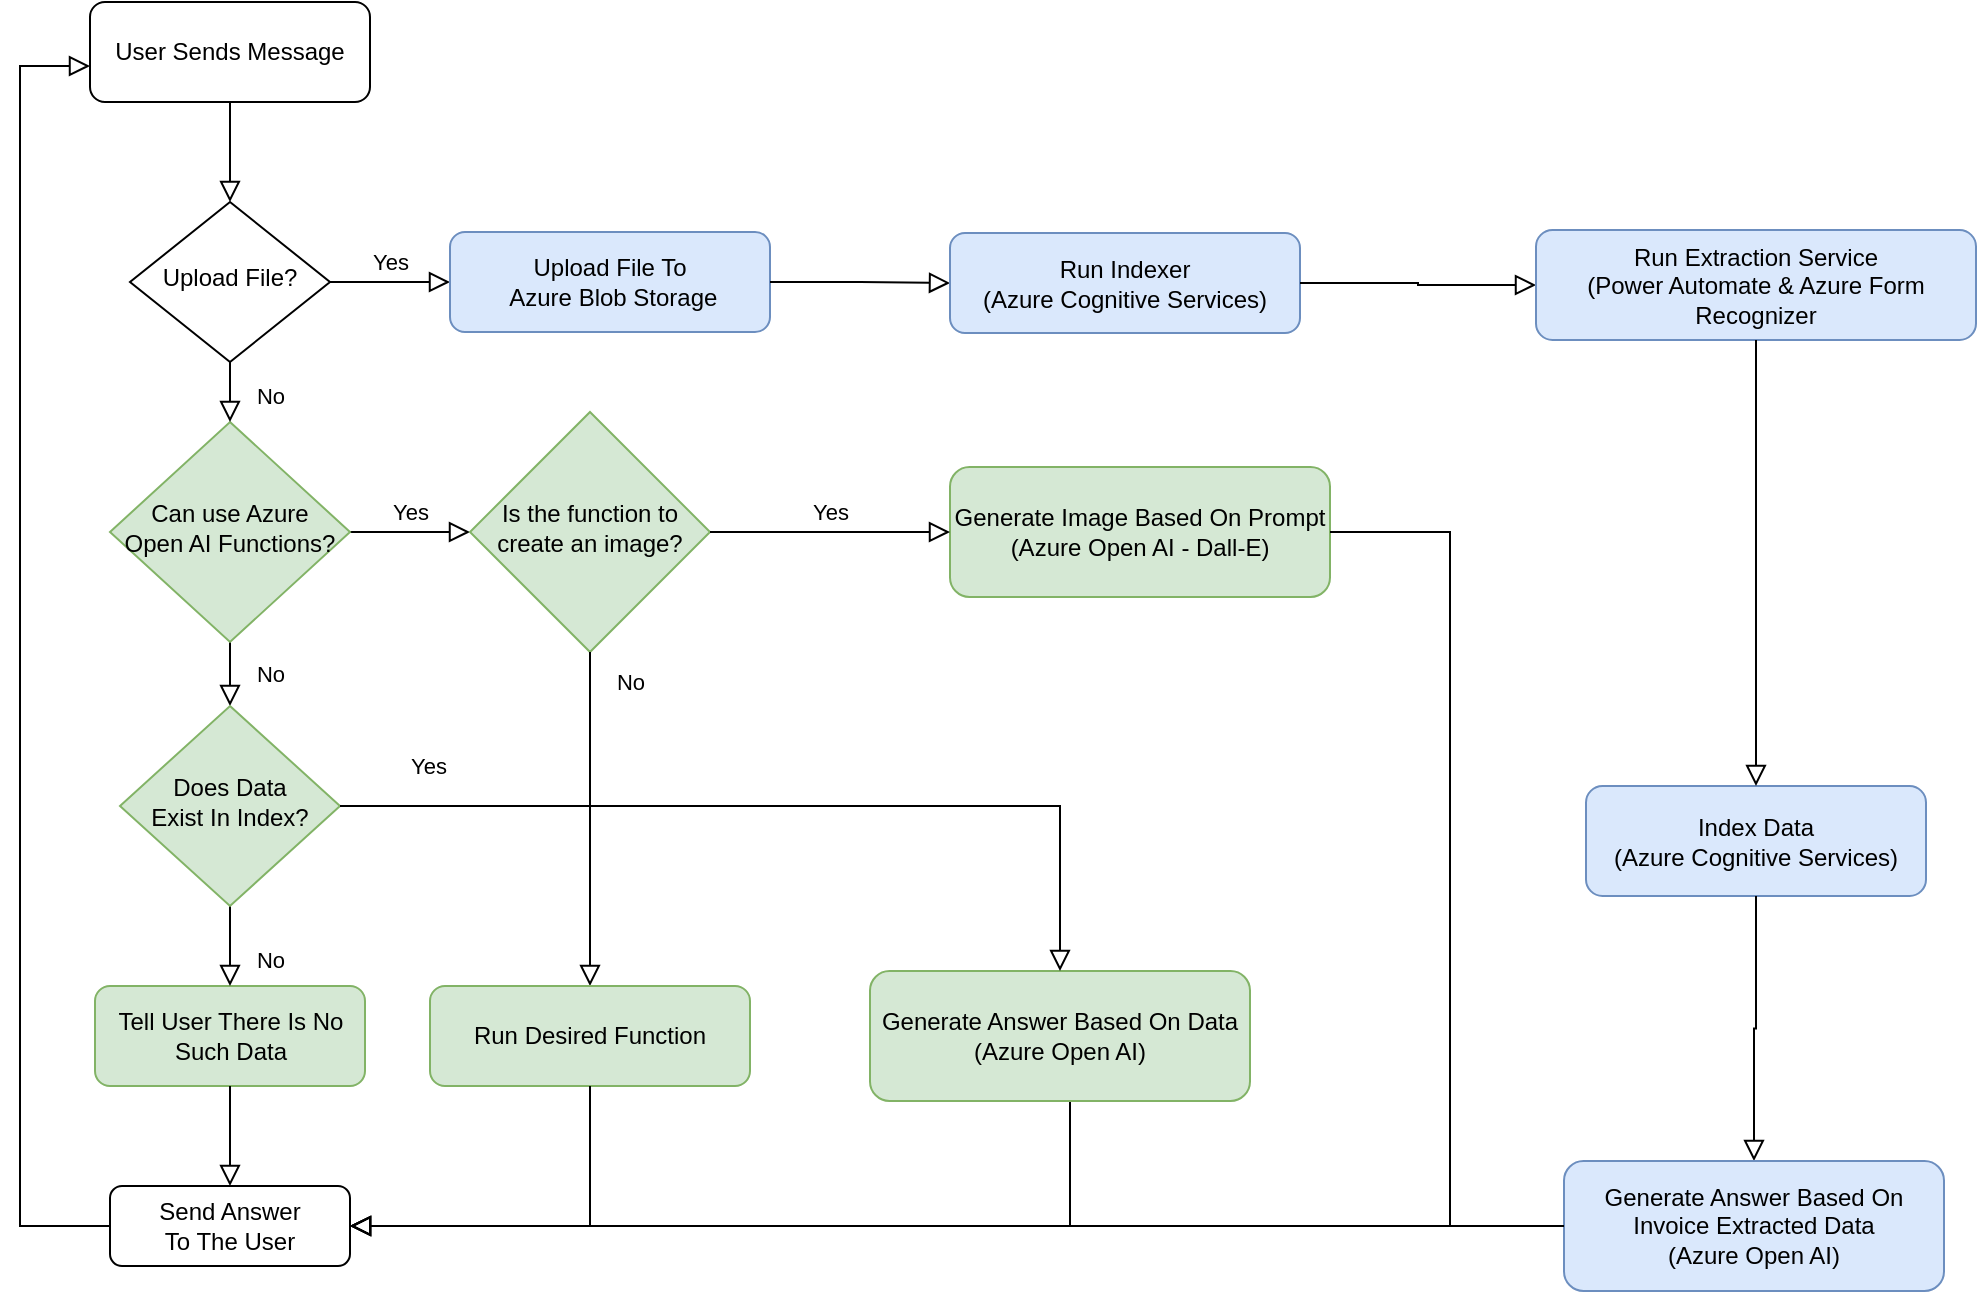 <mxfile version="21.6.8" type="device">
  <diagram id="C5RBs43oDa-KdzZeNtuy" name="Page-1">
    <mxGraphModel dx="1235" dy="684" grid="1" gridSize="10" guides="1" tooltips="1" connect="1" arrows="1" fold="1" page="1" pageScale="1" pageWidth="827" pageHeight="1169" math="0" shadow="0">
      <root>
        <mxCell id="WIyWlLk6GJQsqaUBKTNV-0" />
        <mxCell id="WIyWlLk6GJQsqaUBKTNV-1" parent="WIyWlLk6GJQsqaUBKTNV-0" />
        <mxCell id="WIyWlLk6GJQsqaUBKTNV-2" value="" style="rounded=0;html=1;jettySize=auto;orthogonalLoop=1;fontSize=11;endArrow=block;endFill=0;endSize=8;strokeWidth=1;shadow=0;labelBackgroundColor=none;edgeStyle=orthogonalEdgeStyle;" parent="WIyWlLk6GJQsqaUBKTNV-1" source="WIyWlLk6GJQsqaUBKTNV-3" target="WIyWlLk6GJQsqaUBKTNV-6" edge="1">
          <mxGeometry relative="1" as="geometry" />
        </mxCell>
        <mxCell id="WIyWlLk6GJQsqaUBKTNV-3" value="User Sends Message" style="rounded=1;whiteSpace=wrap;html=1;fontSize=12;glass=0;strokeWidth=1;shadow=0;" parent="WIyWlLk6GJQsqaUBKTNV-1" vertex="1">
          <mxGeometry x="150" y="178" width="140" height="50" as="geometry" />
        </mxCell>
        <mxCell id="WIyWlLk6GJQsqaUBKTNV-5" value="Yes" style="edgeStyle=orthogonalEdgeStyle;rounded=0;html=1;jettySize=auto;orthogonalLoop=1;fontSize=11;endArrow=block;endFill=0;endSize=8;strokeWidth=1;shadow=0;labelBackgroundColor=none;" parent="WIyWlLk6GJQsqaUBKTNV-1" source="WIyWlLk6GJQsqaUBKTNV-6" target="WIyWlLk6GJQsqaUBKTNV-7" edge="1">
          <mxGeometry y="10" relative="1" as="geometry">
            <mxPoint as="offset" />
          </mxGeometry>
        </mxCell>
        <mxCell id="WIyWlLk6GJQsqaUBKTNV-6" value="Upload File?" style="rhombus;whiteSpace=wrap;html=1;shadow=0;fontFamily=Helvetica;fontSize=12;align=center;strokeWidth=1;spacing=6;spacingTop=-4;" parent="WIyWlLk6GJQsqaUBKTNV-1" vertex="1">
          <mxGeometry x="170" y="278" width="100" height="80" as="geometry" />
        </mxCell>
        <mxCell id="WIyWlLk6GJQsqaUBKTNV-7" value="Upload File To&lt;br&gt;&amp;nbsp;Azure Blob Storage" style="rounded=1;whiteSpace=wrap;html=1;fontSize=12;glass=0;strokeWidth=1;shadow=0;fillColor=#dae8fc;strokeColor=#6c8ebf;" parent="WIyWlLk6GJQsqaUBKTNV-1" vertex="1">
          <mxGeometry x="330" y="293" width="160" height="50" as="geometry" />
        </mxCell>
        <mxCell id="WIyWlLk6GJQsqaUBKTNV-8" value="No" style="rounded=0;html=1;jettySize=auto;orthogonalLoop=1;fontSize=11;endArrow=block;endFill=0;endSize=8;strokeWidth=1;shadow=0;labelBackgroundColor=none;edgeStyle=orthogonalEdgeStyle;" parent="WIyWlLk6GJQsqaUBKTNV-1" source="iBaxZ7XfmE4v1eV0UQCF-26" target="FnrRYVqBn6flf1UeQhr2-4" edge="1">
          <mxGeometry x="0.333" y="20" relative="1" as="geometry">
            <mxPoint as="offset" />
            <mxPoint x="220" y="524" as="targetPoint" />
          </mxGeometry>
        </mxCell>
        <mxCell id="iBaxZ7XfmE4v1eV0UQCF-0" value="" style="edgeStyle=orthogonalEdgeStyle;rounded=0;html=1;jettySize=auto;orthogonalLoop=1;fontSize=11;endArrow=block;endFill=0;endSize=8;strokeWidth=1;shadow=0;labelBackgroundColor=none;" parent="WIyWlLk6GJQsqaUBKTNV-1" source="WIyWlLk6GJQsqaUBKTNV-7" target="iBaxZ7XfmE4v1eV0UQCF-1" edge="1">
          <mxGeometry y="10" relative="1" as="geometry">
            <mxPoint as="offset" />
            <mxPoint x="470" y="318" as="sourcePoint" />
          </mxGeometry>
        </mxCell>
        <mxCell id="iBaxZ7XfmE4v1eV0UQCF-1" value="Run Indexer&lt;br&gt;(Azure Cognitive Services)" style="rounded=1;whiteSpace=wrap;html=1;fontSize=12;glass=0;strokeWidth=1;shadow=0;fillColor=#dae8fc;strokeColor=#6c8ebf;" parent="WIyWlLk6GJQsqaUBKTNV-1" vertex="1">
          <mxGeometry x="580" y="293.5" width="175" height="50" as="geometry" />
        </mxCell>
        <mxCell id="iBaxZ7XfmE4v1eV0UQCF-4" value="" style="edgeStyle=orthogonalEdgeStyle;rounded=0;html=1;jettySize=auto;orthogonalLoop=1;fontSize=11;endArrow=block;endFill=0;endSize=8;strokeWidth=1;shadow=0;labelBackgroundColor=none;" parent="WIyWlLk6GJQsqaUBKTNV-1" source="iBaxZ7XfmE4v1eV0UQCF-1" target="iBaxZ7XfmE4v1eV0UQCF-5" edge="1">
          <mxGeometry y="10" relative="1" as="geometry">
            <mxPoint as="offset" />
            <mxPoint x="670" y="318" as="sourcePoint" />
          </mxGeometry>
        </mxCell>
        <mxCell id="iBaxZ7XfmE4v1eV0UQCF-5" value="Run Extraction Service&lt;br&gt;(Power Automate &amp;amp; Azure Form Recognizer" style="rounded=1;whiteSpace=wrap;html=1;fontSize=12;glass=0;strokeWidth=1;shadow=0;fillColor=#dae8fc;strokeColor=#6c8ebf;" parent="WIyWlLk6GJQsqaUBKTNV-1" vertex="1">
          <mxGeometry x="873" y="292" width="220" height="55" as="geometry" />
        </mxCell>
        <mxCell id="iBaxZ7XfmE4v1eV0UQCF-11" value="Tell User There Is No Such Data" style="rounded=1;whiteSpace=wrap;html=1;fontSize=12;glass=0;strokeWidth=1;shadow=0;fillColor=#d5e8d4;strokeColor=#82b366;" parent="WIyWlLk6GJQsqaUBKTNV-1" vertex="1">
          <mxGeometry x="152.5" y="670" width="135" height="50" as="geometry" />
        </mxCell>
        <mxCell id="iBaxZ7XfmE4v1eV0UQCF-14" value="No" style="rounded=0;html=1;jettySize=auto;orthogonalLoop=1;fontSize=11;endArrow=block;endFill=0;endSize=8;strokeWidth=1;shadow=0;labelBackgroundColor=none;edgeStyle=orthogonalEdgeStyle;" parent="WIyWlLk6GJQsqaUBKTNV-1" source="FnrRYVqBn6flf1UeQhr2-4" target="iBaxZ7XfmE4v1eV0UQCF-11" edge="1">
          <mxGeometry x="0.333" y="20" relative="1" as="geometry">
            <mxPoint as="offset" />
            <mxPoint x="897.5" y="455" as="sourcePoint" />
            <mxPoint x="872.5" y="495" as="targetPoint" />
          </mxGeometry>
        </mxCell>
        <mxCell id="iBaxZ7XfmE4v1eV0UQCF-15" value="Index Data&lt;br&gt;(Azure Cognitive Services)" style="rounded=1;whiteSpace=wrap;html=1;fontSize=12;glass=0;strokeWidth=1;shadow=0;fillColor=#dae8fc;strokeColor=#6c8ebf;" parent="WIyWlLk6GJQsqaUBKTNV-1" vertex="1">
          <mxGeometry x="898" y="570" width="170" height="55" as="geometry" />
        </mxCell>
        <mxCell id="iBaxZ7XfmE4v1eV0UQCF-16" value="" style="rounded=0;html=1;jettySize=auto;orthogonalLoop=1;fontSize=11;endArrow=block;endFill=0;endSize=8;strokeWidth=1;shadow=0;labelBackgroundColor=none;edgeStyle=orthogonalEdgeStyle;" parent="WIyWlLk6GJQsqaUBKTNV-1" source="iBaxZ7XfmE4v1eV0UQCF-5" target="iBaxZ7XfmE4v1eV0UQCF-15" edge="1">
          <mxGeometry x="0.333" y="20" relative="1" as="geometry">
            <mxPoint as="offset" />
            <mxPoint x="1233" y="251" as="sourcePoint" />
            <mxPoint x="1208" y="296" as="targetPoint" />
          </mxGeometry>
        </mxCell>
        <mxCell id="iBaxZ7XfmE4v1eV0UQCF-18" value="Send Answer&lt;br&gt;To The User" style="rounded=1;whiteSpace=wrap;html=1;fontSize=12;glass=0;strokeWidth=1;shadow=0;" parent="WIyWlLk6GJQsqaUBKTNV-1" vertex="1">
          <mxGeometry x="160" y="770" width="120" height="40" as="geometry" />
        </mxCell>
        <mxCell id="iBaxZ7XfmE4v1eV0UQCF-19" value="" style="rounded=0;html=1;jettySize=auto;orthogonalLoop=1;fontSize=11;endArrow=block;endFill=0;endSize=8;strokeWidth=1;shadow=0;labelBackgroundColor=none;edgeStyle=orthogonalEdgeStyle;" parent="WIyWlLk6GJQsqaUBKTNV-1" source="iBaxZ7XfmE4v1eV0UQCF-11" target="iBaxZ7XfmE4v1eV0UQCF-18" edge="1">
          <mxGeometry x="0.333" y="20" relative="1" as="geometry">
            <mxPoint as="offset" />
            <mxPoint x="220" y="720" as="sourcePoint" />
            <mxPoint x="290" y="790" as="targetPoint" />
          </mxGeometry>
        </mxCell>
        <mxCell id="iBaxZ7XfmE4v1eV0UQCF-21" value="" style="rounded=0;html=1;jettySize=auto;orthogonalLoop=1;fontSize=11;endArrow=block;endFill=0;endSize=8;strokeWidth=1;shadow=0;labelBackgroundColor=none;edgeStyle=orthogonalEdgeStyle;" parent="WIyWlLk6GJQsqaUBKTNV-1" source="FnrRYVqBn6flf1UeQhr2-5" target="iBaxZ7XfmE4v1eV0UQCF-18" edge="1">
          <mxGeometry x="0.333" y="20" relative="1" as="geometry">
            <mxPoint as="offset" />
            <mxPoint x="1110" y="357.5" as="sourcePoint" />
            <mxPoint x="290" y="560" as="targetPoint" />
            <Array as="points">
              <mxPoint x="640" y="790" />
            </Array>
          </mxGeometry>
        </mxCell>
        <mxCell id="iBaxZ7XfmE4v1eV0UQCF-22" value="" style="rounded=0;html=1;jettySize=auto;orthogonalLoop=1;fontSize=11;endArrow=block;endFill=0;endSize=8;strokeWidth=1;shadow=0;labelBackgroundColor=none;edgeStyle=orthogonalEdgeStyle;" parent="WIyWlLk6GJQsqaUBKTNV-1" source="iBaxZ7XfmE4v1eV0UQCF-18" target="WIyWlLk6GJQsqaUBKTNV-3" edge="1">
          <mxGeometry x="0.333" y="20" relative="1" as="geometry">
            <mxPoint as="offset" />
            <mxPoint x="55" y="520.029" as="sourcePoint" />
            <mxPoint x="115.029" y="90" as="targetPoint" />
            <Array as="points">
              <mxPoint x="115" y="790" />
              <mxPoint x="115" y="210" />
            </Array>
          </mxGeometry>
        </mxCell>
        <mxCell id="iBaxZ7XfmE4v1eV0UQCF-25" value="Yes" style="edgeStyle=orthogonalEdgeStyle;rounded=0;html=1;jettySize=auto;orthogonalLoop=1;fontSize=11;endArrow=block;endFill=0;endSize=8;strokeWidth=1;shadow=0;labelBackgroundColor=none;" parent="WIyWlLk6GJQsqaUBKTNV-1" source="iBaxZ7XfmE4v1eV0UQCF-26" target="iBaxZ7XfmE4v1eV0UQCF-27" edge="1">
          <mxGeometry y="10" relative="1" as="geometry">
            <mxPoint as="offset" />
            <mxPoint x="360" y="403" as="targetPoint" />
          </mxGeometry>
        </mxCell>
        <mxCell id="iBaxZ7XfmE4v1eV0UQCF-26" value="Can use Azure Open AI Functions?" style="rhombus;whiteSpace=wrap;html=1;shadow=0;fontFamily=Helvetica;fontSize=12;align=center;strokeWidth=1;spacing=6;spacingTop=-4;fillColor=#d5e8d4;strokeColor=#82b366;" parent="WIyWlLk6GJQsqaUBKTNV-1" vertex="1">
          <mxGeometry x="160" y="388" width="120" height="110" as="geometry" />
        </mxCell>
        <mxCell id="iBaxZ7XfmE4v1eV0UQCF-27" value="Is the function to create an image?" style="rhombus;whiteSpace=wrap;html=1;shadow=0;fontFamily=Helvetica;fontSize=12;align=center;strokeWidth=1;spacing=6;spacingTop=-4;fillColor=#d5e8d4;strokeColor=#82b366;" parent="WIyWlLk6GJQsqaUBKTNV-1" vertex="1">
          <mxGeometry x="340" y="383" width="120" height="120" as="geometry" />
        </mxCell>
        <mxCell id="iBaxZ7XfmE4v1eV0UQCF-28" value="Generate Image Based On Prompt&lt;br&gt;(Azure Open AI - Dall-E)" style="rounded=1;whiteSpace=wrap;html=1;fontSize=12;glass=0;strokeWidth=1;shadow=0;fillColor=#d5e8d4;strokeColor=#82b366;" parent="WIyWlLk6GJQsqaUBKTNV-1" vertex="1">
          <mxGeometry x="580" y="410.5" width="190" height="65" as="geometry" />
        </mxCell>
        <mxCell id="iBaxZ7XfmE4v1eV0UQCF-29" value="Yes" style="edgeStyle=orthogonalEdgeStyle;rounded=0;html=1;jettySize=auto;orthogonalLoop=1;fontSize=11;endArrow=block;endFill=0;endSize=8;strokeWidth=1;shadow=0;labelBackgroundColor=none;" parent="WIyWlLk6GJQsqaUBKTNV-1" source="iBaxZ7XfmE4v1eV0UQCF-27" target="iBaxZ7XfmE4v1eV0UQCF-28" edge="1">
          <mxGeometry y="10" relative="1" as="geometry">
            <mxPoint as="offset" />
            <mxPoint x="530" y="483" as="targetPoint" />
            <mxPoint x="440" y="483" as="sourcePoint" />
          </mxGeometry>
        </mxCell>
        <mxCell id="iBaxZ7XfmE4v1eV0UQCF-30" value="No" style="rounded=0;html=1;jettySize=auto;orthogonalLoop=1;fontSize=11;endArrow=block;endFill=0;endSize=8;strokeWidth=1;shadow=0;labelBackgroundColor=none;edgeStyle=orthogonalEdgeStyle;" parent="WIyWlLk6GJQsqaUBKTNV-1" source="iBaxZ7XfmE4v1eV0UQCF-27" target="iBaxZ7XfmE4v1eV0UQCF-31" edge="1">
          <mxGeometry x="-0.818" y="20" relative="1" as="geometry">
            <mxPoint as="offset" />
            <mxPoint x="410" y="570" as="sourcePoint" />
            <mxPoint x="400" y="640" as="targetPoint" />
          </mxGeometry>
        </mxCell>
        <mxCell id="iBaxZ7XfmE4v1eV0UQCF-31" value="Run Desired Function" style="rounded=1;whiteSpace=wrap;html=1;fontSize=12;glass=0;strokeWidth=1;shadow=0;fillColor=#d5e8d4;strokeColor=#82b366;" parent="WIyWlLk6GJQsqaUBKTNV-1" vertex="1">
          <mxGeometry x="320" y="670" width="160" height="50" as="geometry" />
        </mxCell>
        <mxCell id="iBaxZ7XfmE4v1eV0UQCF-32" value="" style="rounded=0;html=1;jettySize=auto;orthogonalLoop=1;fontSize=11;endArrow=block;endFill=0;endSize=8;strokeWidth=1;shadow=0;labelBackgroundColor=none;edgeStyle=orthogonalEdgeStyle;" parent="WIyWlLk6GJQsqaUBKTNV-1" source="iBaxZ7XfmE4v1eV0UQCF-31" target="iBaxZ7XfmE4v1eV0UQCF-18" edge="1">
          <mxGeometry x="0.333" y="20" relative="1" as="geometry">
            <mxPoint as="offset" />
            <mxPoint x="429.86" y="730" as="sourcePoint" />
            <mxPoint x="429.86" y="780" as="targetPoint" />
            <Array as="points">
              <mxPoint x="400" y="790" />
            </Array>
          </mxGeometry>
        </mxCell>
        <mxCell id="iBaxZ7XfmE4v1eV0UQCF-33" value="" style="rounded=0;html=1;jettySize=auto;orthogonalLoop=1;fontSize=11;endArrow=block;endFill=0;endSize=8;strokeWidth=1;shadow=0;labelBackgroundColor=none;edgeStyle=orthogonalEdgeStyle;" parent="WIyWlLk6GJQsqaUBKTNV-1" source="iBaxZ7XfmE4v1eV0UQCF-28" target="iBaxZ7XfmE4v1eV0UQCF-18" edge="1">
          <mxGeometry x="0.333" y="20" relative="1" as="geometry">
            <mxPoint as="offset" />
            <mxPoint x="840" y="525" as="sourcePoint" />
            <mxPoint x="290" y="800" as="targetPoint" />
            <Array as="points">
              <mxPoint x="830" y="443" />
              <mxPoint x="830" y="790" />
            </Array>
          </mxGeometry>
        </mxCell>
        <mxCell id="FnrRYVqBn6flf1UeQhr2-1" value="No" style="rounded=0;html=1;jettySize=auto;orthogonalLoop=1;fontSize=11;endArrow=block;endFill=0;endSize=8;strokeWidth=1;shadow=0;labelBackgroundColor=none;edgeStyle=orthogonalEdgeStyle;" edge="1" parent="WIyWlLk6GJQsqaUBKTNV-1" target="iBaxZ7XfmE4v1eV0UQCF-26" source="WIyWlLk6GJQsqaUBKTNV-6">
          <mxGeometry x="0.455" y="20" relative="1" as="geometry">
            <mxPoint as="offset" />
            <mxPoint x="240" y="353" as="sourcePoint" />
            <mxPoint x="240" y="383" as="targetPoint" />
          </mxGeometry>
        </mxCell>
        <mxCell id="FnrRYVqBn6flf1UeQhr2-4" value="Does Data &lt;br&gt;Exist In Index?" style="rhombus;whiteSpace=wrap;html=1;shadow=0;fontFamily=Helvetica;fontSize=12;align=center;strokeWidth=1;spacing=6;spacingTop=-4;fillColor=#d5e8d4;strokeColor=#82b366;" vertex="1" parent="WIyWlLk6GJQsqaUBKTNV-1">
          <mxGeometry x="165" y="530" width="110" height="100" as="geometry" />
        </mxCell>
        <mxCell id="FnrRYVqBn6flf1UeQhr2-5" value="Generate Answer Based On Data&lt;br&gt;(Azure Open AI)" style="rounded=1;whiteSpace=wrap;html=1;fontSize=12;glass=0;strokeWidth=1;shadow=0;fillColor=#d5e8d4;strokeColor=#82b366;" vertex="1" parent="WIyWlLk6GJQsqaUBKTNV-1">
          <mxGeometry x="540" y="662.5" width="190" height="65" as="geometry" />
        </mxCell>
        <mxCell id="FnrRYVqBn6flf1UeQhr2-6" value="Yes" style="edgeStyle=orthogonalEdgeStyle;rounded=0;html=1;jettySize=auto;orthogonalLoop=1;fontSize=11;endArrow=block;endFill=0;endSize=8;strokeWidth=1;shadow=0;labelBackgroundColor=none;" edge="1" parent="WIyWlLk6GJQsqaUBKTNV-1" source="FnrRYVqBn6flf1UeQhr2-4" target="FnrRYVqBn6flf1UeQhr2-5">
          <mxGeometry x="-0.804" y="20" relative="1" as="geometry">
            <mxPoint as="offset" />
            <mxPoint x="637.5" y="537" as="sourcePoint" />
            <mxPoint x="717.5" y="537" as="targetPoint" />
          </mxGeometry>
        </mxCell>
        <mxCell id="FnrRYVqBn6flf1UeQhr2-7" value="" style="rounded=0;html=1;jettySize=auto;orthogonalLoop=1;fontSize=11;endArrow=block;endFill=0;endSize=8;strokeWidth=1;shadow=0;labelBackgroundColor=none;edgeStyle=orthogonalEdgeStyle;" edge="1" parent="WIyWlLk6GJQsqaUBKTNV-1" target="FnrRYVqBn6flf1UeQhr2-10" source="iBaxZ7XfmE4v1eV0UQCF-15">
          <mxGeometry x="0.333" y="20" relative="1" as="geometry">
            <mxPoint as="offset" />
            <mxPoint x="778" y="395" as="sourcePoint" />
            <mxPoint x="775.5" y="527" as="targetPoint" />
            <Array as="points" />
          </mxGeometry>
        </mxCell>
        <mxCell id="FnrRYVqBn6flf1UeQhr2-10" value="Generate Answer Based On Invoice Extracted Data&lt;br&gt;(Azure Open AI)" style="rounded=1;whiteSpace=wrap;html=1;fontSize=12;glass=0;strokeWidth=1;shadow=0;fillColor=#dae8fc;strokeColor=#6c8ebf;" vertex="1" parent="WIyWlLk6GJQsqaUBKTNV-1">
          <mxGeometry x="887" y="757.5" width="190" height="65" as="geometry" />
        </mxCell>
        <mxCell id="FnrRYVqBn6flf1UeQhr2-11" value="" style="rounded=0;html=1;jettySize=auto;orthogonalLoop=1;fontSize=11;endArrow=block;endFill=0;endSize=8;strokeWidth=1;shadow=0;labelBackgroundColor=none;edgeStyle=orthogonalEdgeStyle;" edge="1" parent="WIyWlLk6GJQsqaUBKTNV-1" source="FnrRYVqBn6flf1UeQhr2-10" target="iBaxZ7XfmE4v1eV0UQCF-18">
          <mxGeometry x="0.333" y="20" relative="1" as="geometry">
            <mxPoint as="offset" />
            <mxPoint x="700" y="810" as="sourcePoint" />
            <mxPoint x="700" y="904" as="targetPoint" />
            <Array as="points" />
          </mxGeometry>
        </mxCell>
      </root>
    </mxGraphModel>
  </diagram>
</mxfile>

